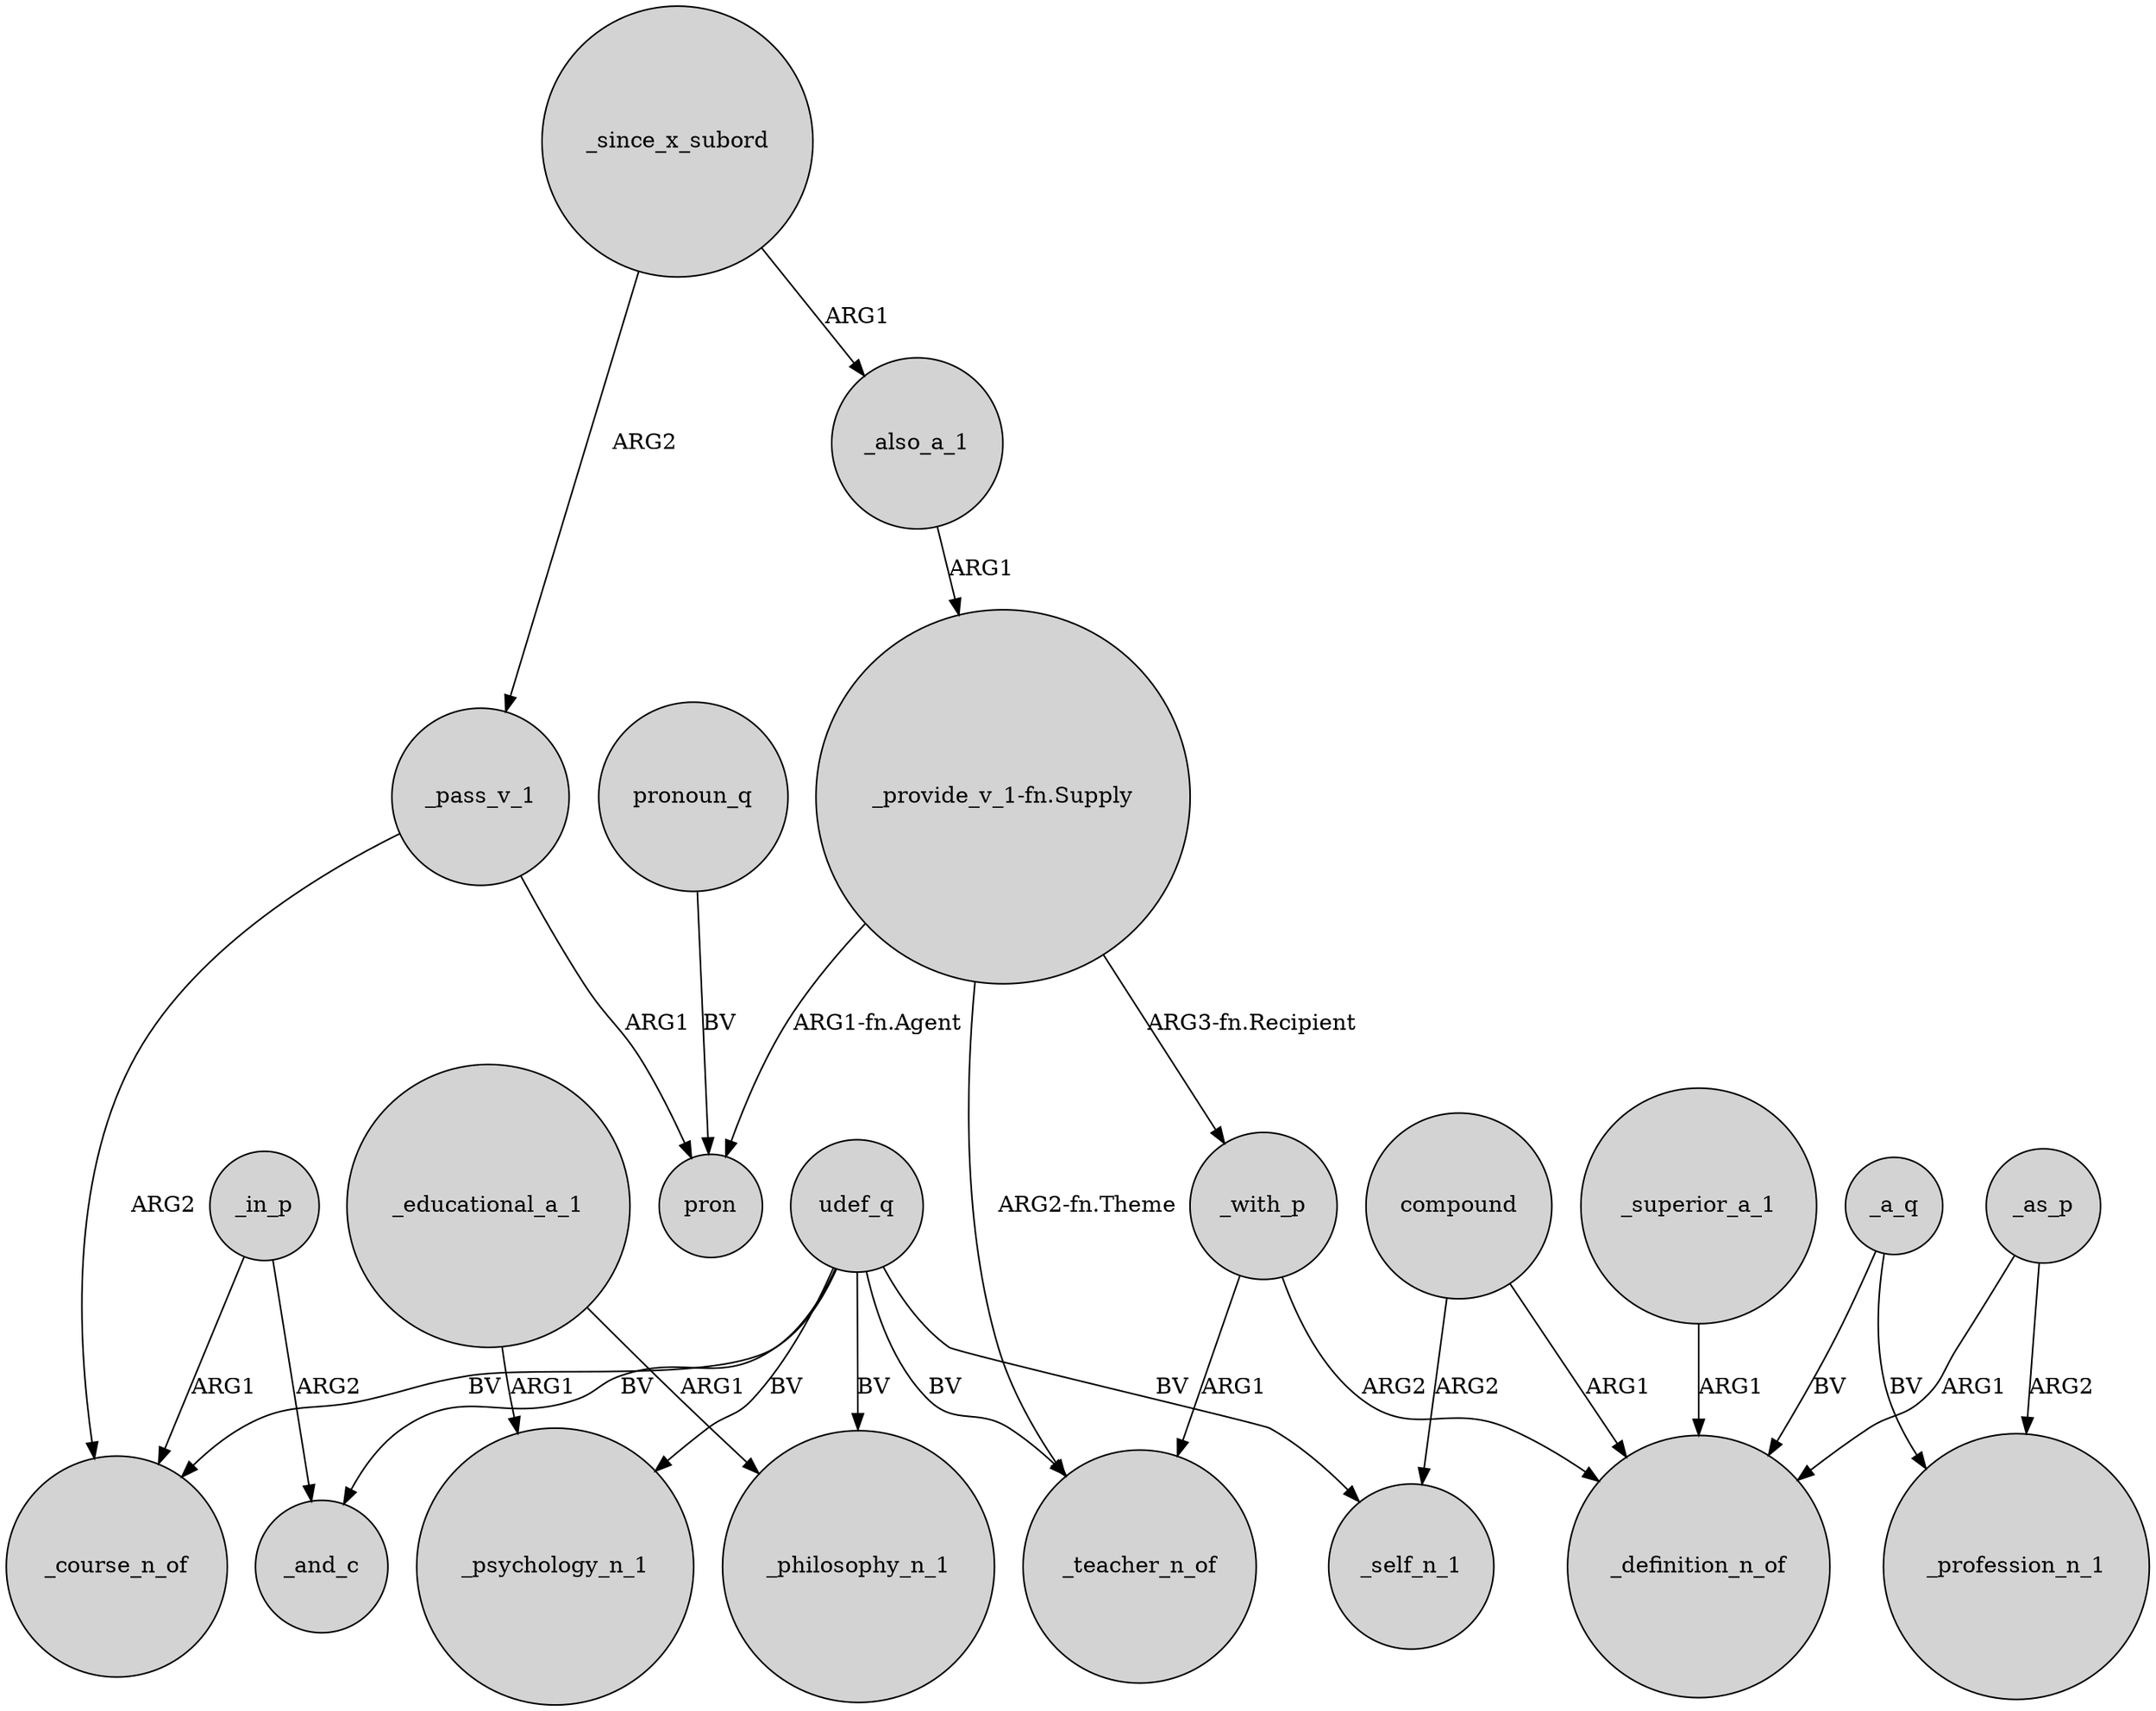 digraph {
	node [shape=circle style=filled]
	"_provide_v_1-fn.Supply" -> pron [label="ARG1-fn.Agent"]
	_since_x_subord -> _also_a_1 [label=ARG1]
	"_provide_v_1-fn.Supply" -> _teacher_n_of [label="ARG2-fn.Theme"]
	udef_q -> _course_n_of [label=BV]
	udef_q -> _teacher_n_of [label=BV]
	"_provide_v_1-fn.Supply" -> _with_p [label="ARG3-fn.Recipient"]
	udef_q -> _philosophy_n_1 [label=BV]
	_pass_v_1 -> _course_n_of [label=ARG2]
	pronoun_q -> pron [label=BV]
	_with_p -> _definition_n_of [label=ARG2]
	udef_q -> _psychology_n_1 [label=BV]
	_in_p -> _course_n_of [label=ARG1]
	_since_x_subord -> _pass_v_1 [label=ARG2]
	_with_p -> _teacher_n_of [label=ARG1]
	udef_q -> _self_n_1 [label=BV]
	_as_p -> _profession_n_1 [label=ARG2]
	_a_q -> _profession_n_1 [label=BV]
	_educational_a_1 -> _philosophy_n_1 [label=ARG1]
	_superior_a_1 -> _definition_n_of [label=ARG1]
	compound -> _self_n_1 [label=ARG2]
	_educational_a_1 -> _psychology_n_1 [label=ARG1]
	_pass_v_1 -> pron [label=ARG1]
	_as_p -> _definition_n_of [label=ARG1]
	_also_a_1 -> "_provide_v_1-fn.Supply" [label=ARG1]
	compound -> _definition_n_of [label=ARG1]
	udef_q -> _and_c [label=BV]
	_in_p -> _and_c [label=ARG2]
	_a_q -> _definition_n_of [label=BV]
}
